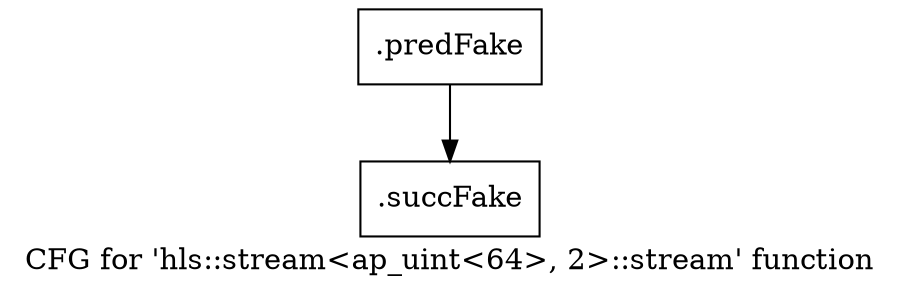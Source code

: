 digraph "CFG for 'hls::stream\<ap_uint\<64\>, 2\>::stream' function" {
	label="CFG for 'hls::stream\<ap_uint\<64\>, 2\>::stream' function";

	Node0x5bd42f0 [shape=record,filename="",linenumber="",label="{.predFake}"];
	Node0x5bd42f0 -> Node0x6136b70[ callList="" memoryops="" filename="/mnt/xilinx/Vitis_HLS/2021.2/include/hls_stream_thread_unsafe.h" execusionnum="1"];
	Node0x6136b70 [shape=record,filename="/mnt/xilinx/Vitis_HLS/2021.2/include/hls_stream_thread_unsafe.h",linenumber="422",label="{.succFake}"];
}
